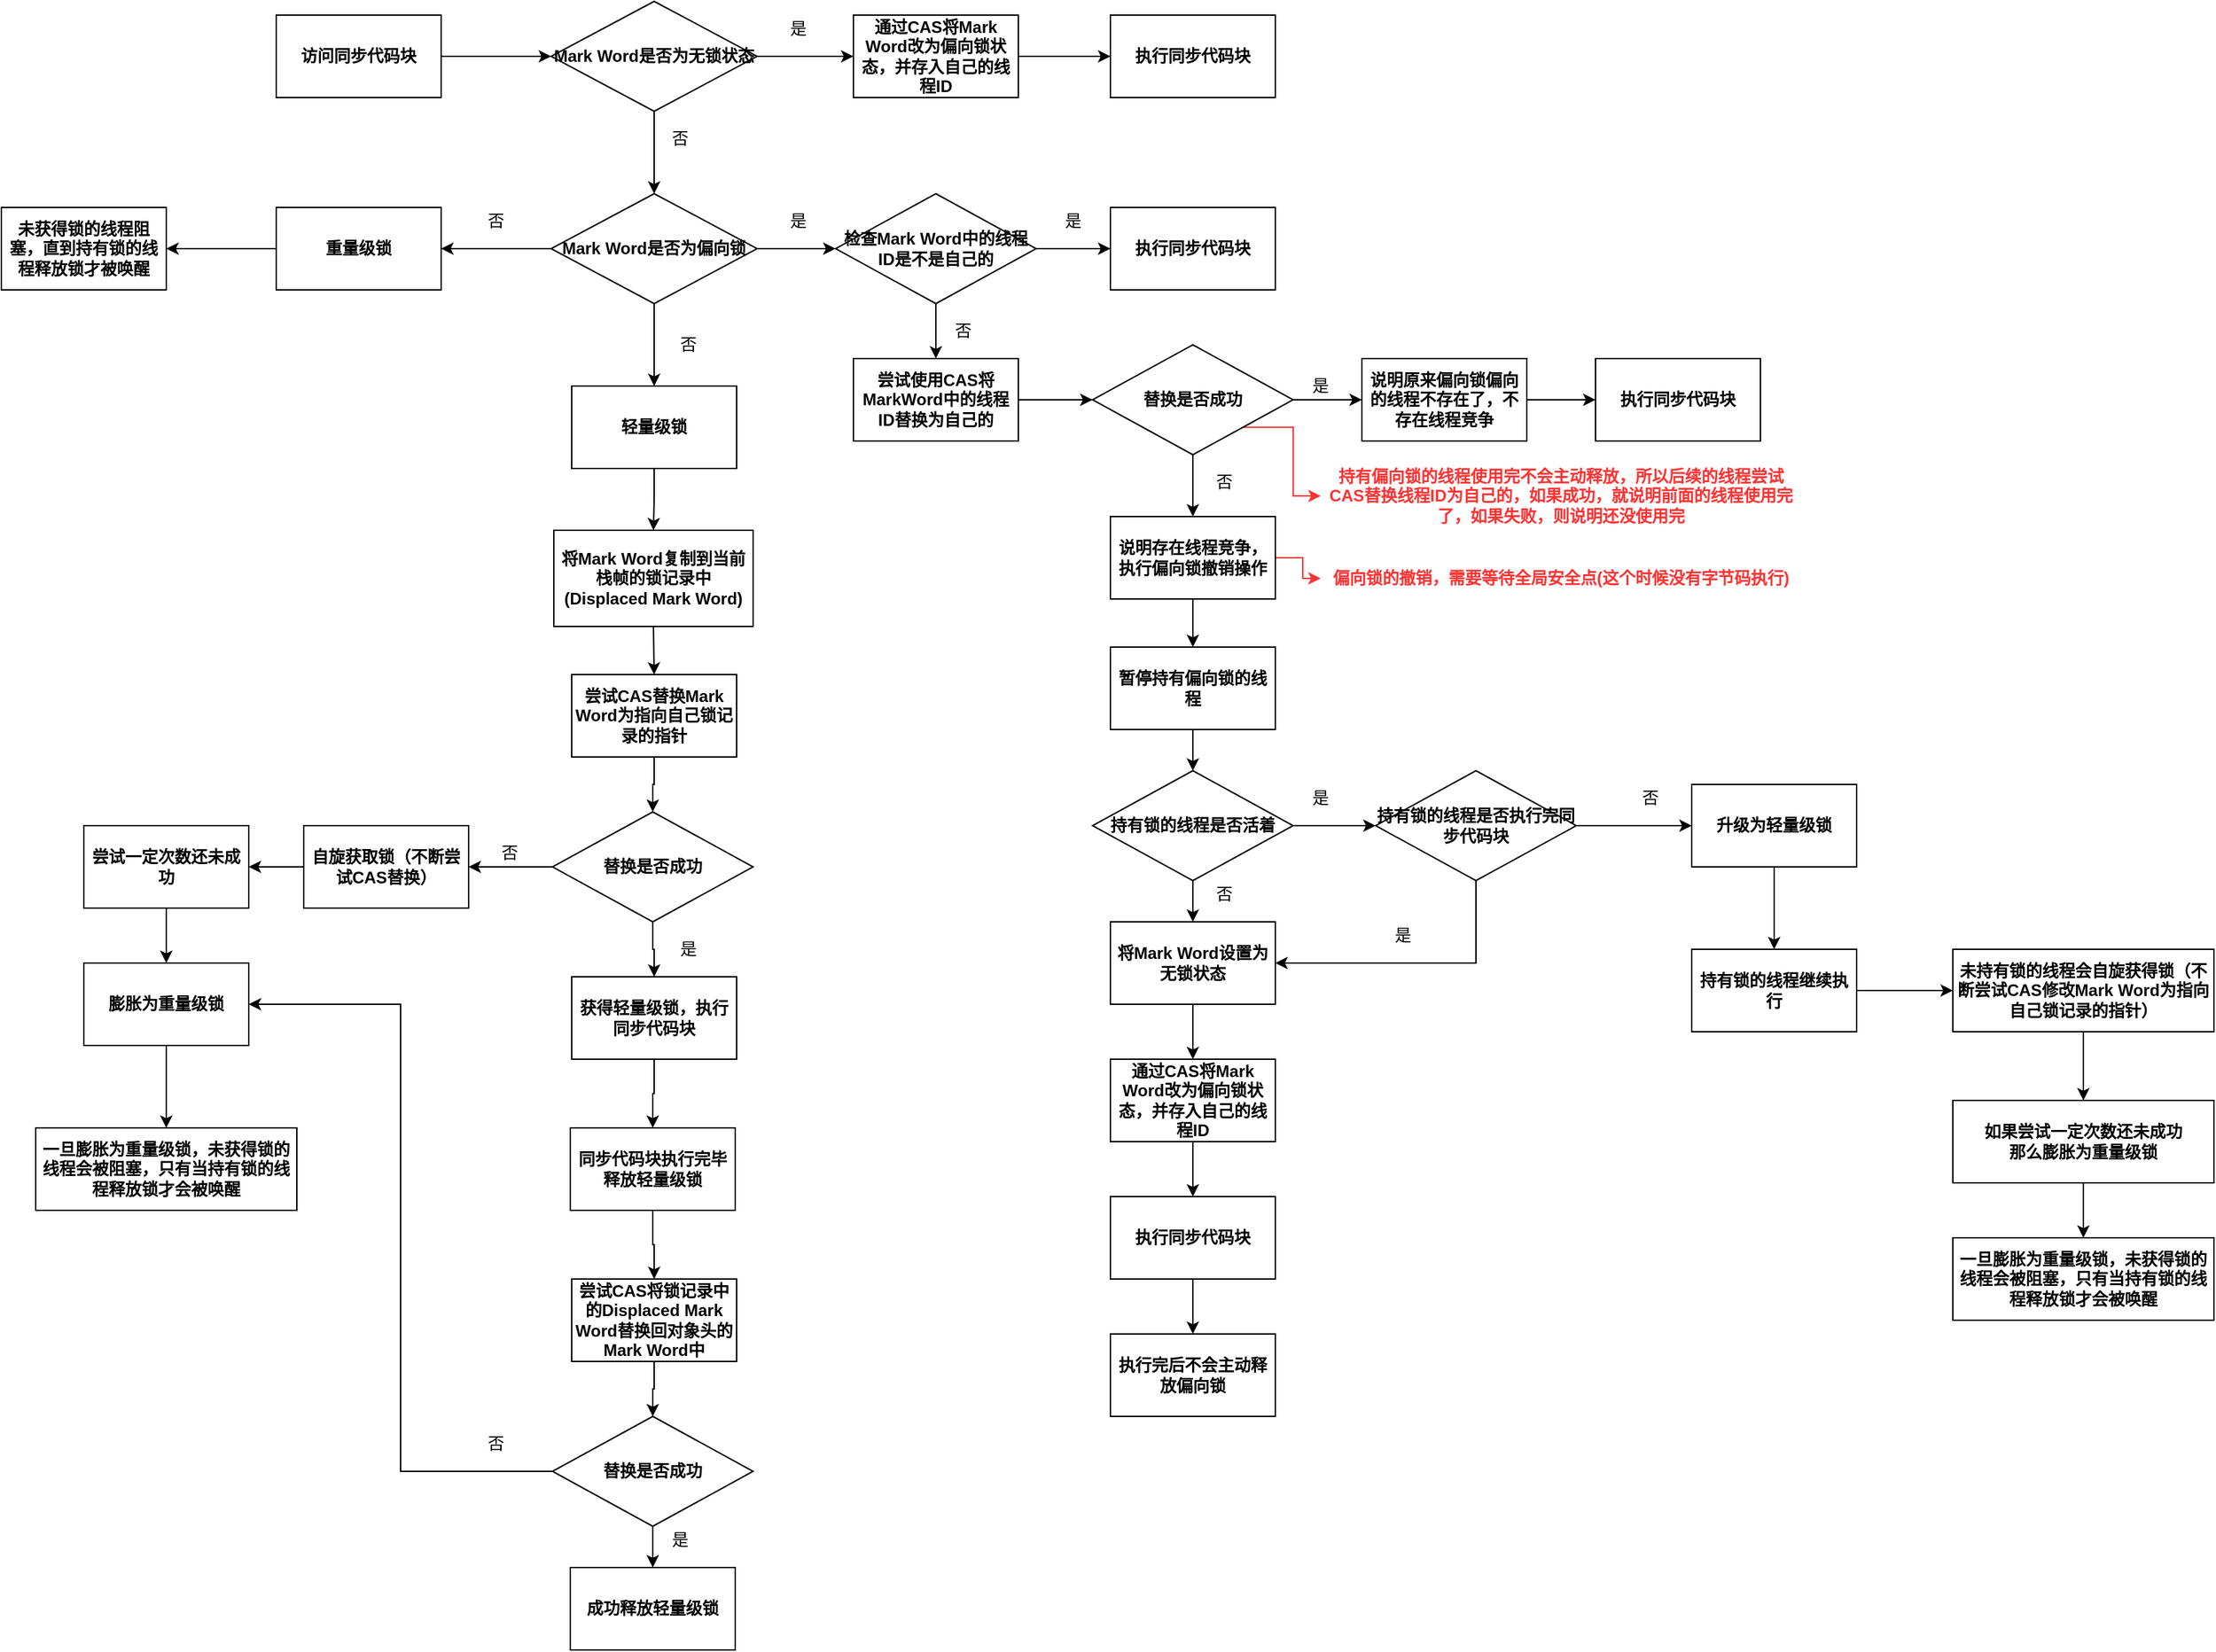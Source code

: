 <mxfile version="15.2.7" type="device"><diagram id="0ZeXItAKkD2NkoAFuf6h" name="第 1 页"><mxGraphModel dx="2534" dy="987" grid="1" gridSize="10" guides="1" tooltips="1" connect="1" arrows="1" fold="1" page="1" pageScale="1" pageWidth="827" pageHeight="1169" math="0" shadow="0"><root><mxCell id="0"/><mxCell id="1" parent="0"/><mxCell id="7jMEg_O7wN29GLx_r5PD-11" style="edgeStyle=orthogonalEdgeStyle;rounded=0;orthogonalLoop=1;jettySize=auto;html=1;exitX=1;exitY=0.5;exitDx=0;exitDy=0;entryX=0;entryY=0.5;entryDx=0;entryDy=0;" parent="1" source="7jMEg_O7wN29GLx_r5PD-8" target="7jMEg_O7wN29GLx_r5PD-10" edge="1"><mxGeometry relative="1" as="geometry"/></mxCell><mxCell id="7jMEg_O7wN29GLx_r5PD-8" value="&lt;b&gt;访问同步代码块&lt;/b&gt;" style="rounded=0;whiteSpace=wrap;html=1;" parent="1" vertex="1"><mxGeometry x="100" y="160" width="120" height="60" as="geometry"/></mxCell><mxCell id="7jMEg_O7wN29GLx_r5PD-13" style="edgeStyle=orthogonalEdgeStyle;rounded=0;orthogonalLoop=1;jettySize=auto;html=1;exitX=1;exitY=0.5;exitDx=0;exitDy=0;" parent="1" source="7jMEg_O7wN29GLx_r5PD-10" edge="1"><mxGeometry relative="1" as="geometry"><mxPoint x="520" y="190" as="targetPoint"/></mxGeometry></mxCell><mxCell id="7jMEg_O7wN29GLx_r5PD-18" style="edgeStyle=orthogonalEdgeStyle;rounded=0;orthogonalLoop=1;jettySize=auto;html=1;exitX=0.5;exitY=1;exitDx=0;exitDy=0;" parent="1" source="7jMEg_O7wN29GLx_r5PD-10" edge="1"><mxGeometry relative="1" as="geometry"><mxPoint x="375" y="290" as="targetPoint"/></mxGeometry></mxCell><mxCell id="7jMEg_O7wN29GLx_r5PD-10" value="&lt;span&gt;&lt;b&gt;Mark Word是否为无锁状态&lt;/b&gt;&lt;/span&gt;" style="rhombus;whiteSpace=wrap;html=1;" parent="1" vertex="1"><mxGeometry x="300" y="150" width="150" height="80" as="geometry"/></mxCell><mxCell id="7jMEg_O7wN29GLx_r5PD-17" style="edgeStyle=orthogonalEdgeStyle;rounded=0;orthogonalLoop=1;jettySize=auto;html=1;exitX=1;exitY=0.5;exitDx=0;exitDy=0;entryX=0;entryY=0.5;entryDx=0;entryDy=0;" parent="1" source="7jMEg_O7wN29GLx_r5PD-14" target="7jMEg_O7wN29GLx_r5PD-16" edge="1"><mxGeometry relative="1" as="geometry"/></mxCell><mxCell id="7jMEg_O7wN29GLx_r5PD-14" value="&lt;b&gt;通过CAS将Mark Word改为偏向锁状态，并存入自己的线程ID&lt;/b&gt;" style="rounded=0;whiteSpace=wrap;html=1;" parent="1" vertex="1"><mxGeometry x="520" y="160" width="120" height="60" as="geometry"/></mxCell><mxCell id="7jMEg_O7wN29GLx_r5PD-15" value="是" style="text;html=1;strokeColor=none;fillColor=none;align=center;verticalAlign=middle;whiteSpace=wrap;rounded=0;" parent="1" vertex="1"><mxGeometry x="460" y="160" width="40" height="20" as="geometry"/></mxCell><mxCell id="7jMEg_O7wN29GLx_r5PD-16" value="&lt;b&gt;执行同步代码块&lt;/b&gt;" style="rounded=0;whiteSpace=wrap;html=1;" parent="1" vertex="1"><mxGeometry x="707" y="160" width="120" height="60" as="geometry"/></mxCell><mxCell id="7jMEg_O7wN29GLx_r5PD-19" value="否" style="text;html=1;strokeColor=none;fillColor=none;align=center;verticalAlign=middle;whiteSpace=wrap;rounded=0;" parent="1" vertex="1"><mxGeometry x="374" y="240" width="40" height="20" as="geometry"/></mxCell><mxCell id="7jMEg_O7wN29GLx_r5PD-24" style="edgeStyle=orthogonalEdgeStyle;rounded=0;orthogonalLoop=1;jettySize=auto;html=1;exitX=1;exitY=0.5;exitDx=0;exitDy=0;entryX=0;entryY=0.5;entryDx=0;entryDy=0;" parent="1" source="7jMEg_O7wN29GLx_r5PD-21" target="7jMEg_O7wN29GLx_r5PD-23" edge="1"><mxGeometry relative="1" as="geometry"/></mxCell><mxCell id="VusAPahNyDJrNyX6By0V-2" style="edgeStyle=orthogonalEdgeStyle;rounded=0;orthogonalLoop=1;jettySize=auto;html=1;exitX=0.5;exitY=1;exitDx=0;exitDy=0;" parent="1" source="7jMEg_O7wN29GLx_r5PD-21" edge="1"><mxGeometry relative="1" as="geometry"><mxPoint x="375" y="430" as="targetPoint"/></mxGeometry></mxCell><mxCell id="VusAPahNyDJrNyX6By0V-5" style="edgeStyle=orthogonalEdgeStyle;rounded=0;orthogonalLoop=1;jettySize=auto;html=1;exitX=0;exitY=0.5;exitDx=0;exitDy=0;entryX=1;entryY=0.5;entryDx=0;entryDy=0;" parent="1" source="7jMEg_O7wN29GLx_r5PD-21" target="VusAPahNyDJrNyX6By0V-4" edge="1"><mxGeometry relative="1" as="geometry"/></mxCell><mxCell id="7jMEg_O7wN29GLx_r5PD-21" value="&lt;span&gt;&lt;b&gt;Mark Word是否为偏向锁&lt;/b&gt;&lt;/span&gt;" style="rhombus;whiteSpace=wrap;html=1;" parent="1" vertex="1"><mxGeometry x="300" y="290" width="150" height="80" as="geometry"/></mxCell><mxCell id="7jMEg_O7wN29GLx_r5PD-27" style="edgeStyle=orthogonalEdgeStyle;rounded=0;orthogonalLoop=1;jettySize=auto;html=1;exitX=1;exitY=0.5;exitDx=0;exitDy=0;entryX=0;entryY=0.5;entryDx=0;entryDy=0;" parent="1" source="7jMEg_O7wN29GLx_r5PD-23" target="7jMEg_O7wN29GLx_r5PD-26" edge="1"><mxGeometry relative="1" as="geometry"/></mxCell><mxCell id="7jMEg_O7wN29GLx_r5PD-30" style="edgeStyle=orthogonalEdgeStyle;rounded=0;orthogonalLoop=1;jettySize=auto;html=1;exitX=0.5;exitY=1;exitDx=0;exitDy=0;entryX=0.5;entryY=0;entryDx=0;entryDy=0;" parent="1" source="7jMEg_O7wN29GLx_r5PD-23" target="7jMEg_O7wN29GLx_r5PD-29" edge="1"><mxGeometry relative="1" as="geometry"/></mxCell><mxCell id="7jMEg_O7wN29GLx_r5PD-23" value="&lt;b&gt;检查Mark Word中的线程ID是不是自己的&lt;/b&gt;" style="rhombus;whiteSpace=wrap;html=1;" parent="1" vertex="1"><mxGeometry x="507" y="290" width="146" height="80" as="geometry"/></mxCell><mxCell id="7jMEg_O7wN29GLx_r5PD-25" value="是" style="text;html=1;strokeColor=none;fillColor=none;align=center;verticalAlign=middle;whiteSpace=wrap;rounded=0;" parent="1" vertex="1"><mxGeometry x="460" y="300" width="40" height="20" as="geometry"/></mxCell><mxCell id="7jMEg_O7wN29GLx_r5PD-26" value="&lt;b&gt;执行同步代码块&lt;/b&gt;" style="rounded=0;whiteSpace=wrap;html=1;" parent="1" vertex="1"><mxGeometry x="707" y="300" width="120" height="60" as="geometry"/></mxCell><mxCell id="7jMEg_O7wN29GLx_r5PD-28" value="是" style="text;html=1;strokeColor=none;fillColor=none;align=center;verticalAlign=middle;whiteSpace=wrap;rounded=0;" parent="1" vertex="1"><mxGeometry x="660" y="300" width="40" height="20" as="geometry"/></mxCell><mxCell id="7jMEg_O7wN29GLx_r5PD-32" style="edgeStyle=orthogonalEdgeStyle;rounded=0;orthogonalLoop=1;jettySize=auto;html=1;exitX=1;exitY=0.5;exitDx=0;exitDy=0;entryX=0;entryY=0.5;entryDx=0;entryDy=0;" parent="1" source="7jMEg_O7wN29GLx_r5PD-29" target="7jMEg_O7wN29GLx_r5PD-31" edge="1"><mxGeometry relative="1" as="geometry"/></mxCell><mxCell id="7jMEg_O7wN29GLx_r5PD-29" value="&lt;b&gt;尝试使用CAS将MarkWord中的线程ID替换为自己的&lt;/b&gt;" style="rounded=0;whiteSpace=wrap;html=1;" parent="1" vertex="1"><mxGeometry x="520" y="410" width="120" height="60" as="geometry"/></mxCell><mxCell id="7jMEg_O7wN29GLx_r5PD-34" style="edgeStyle=orthogonalEdgeStyle;rounded=0;orthogonalLoop=1;jettySize=auto;html=1;exitX=1;exitY=0.5;exitDx=0;exitDy=0;entryX=0;entryY=0.5;entryDx=0;entryDy=0;" parent="1" source="7jMEg_O7wN29GLx_r5PD-31" target="7jMEg_O7wN29GLx_r5PD-33" edge="1"><mxGeometry relative="1" as="geometry"/></mxCell><mxCell id="7jMEg_O7wN29GLx_r5PD-45" style="edgeStyle=orthogonalEdgeStyle;rounded=0;orthogonalLoop=1;jettySize=auto;html=1;exitX=0.5;exitY=1;exitDx=0;exitDy=0;entryX=0.5;entryY=0;entryDx=0;entryDy=0;" parent="1" source="7jMEg_O7wN29GLx_r5PD-31" target="7jMEg_O7wN29GLx_r5PD-43" edge="1"><mxGeometry relative="1" as="geometry"/></mxCell><mxCell id="7jMEg_O7wN29GLx_r5PD-57" style="edgeStyle=orthogonalEdgeStyle;rounded=0;orthogonalLoop=1;jettySize=auto;html=1;exitX=1;exitY=1;exitDx=0;exitDy=0;entryX=0;entryY=0.5;entryDx=0;entryDy=0;strokeColor=#FF3333;" parent="1" source="7jMEg_O7wN29GLx_r5PD-31" target="7jMEg_O7wN29GLx_r5PD-46" edge="1"><mxGeometry relative="1" as="geometry"><Array as="points"><mxPoint x="840" y="460"/><mxPoint x="840" y="510"/></Array></mxGeometry></mxCell><mxCell id="7jMEg_O7wN29GLx_r5PD-31" value="&lt;b&gt;替换是否成功&lt;/b&gt;" style="rhombus;whiteSpace=wrap;html=1;" parent="1" vertex="1"><mxGeometry x="694" y="400" width="146" height="80" as="geometry"/></mxCell><mxCell id="7jMEg_O7wN29GLx_r5PD-42" style="edgeStyle=orthogonalEdgeStyle;rounded=0;orthogonalLoop=1;jettySize=auto;html=1;exitX=1;exitY=0.5;exitDx=0;exitDy=0;entryX=0;entryY=0.5;entryDx=0;entryDy=0;" parent="1" source="7jMEg_O7wN29GLx_r5PD-33" target="7jMEg_O7wN29GLx_r5PD-41" edge="1"><mxGeometry relative="1" as="geometry"/></mxCell><mxCell id="7jMEg_O7wN29GLx_r5PD-33" value="&lt;b&gt;说明原来偏向锁偏向的线程不存在了，不存在线程竞争&lt;/b&gt;" style="rounded=0;whiteSpace=wrap;html=1;" parent="1" vertex="1"><mxGeometry x="890" y="410" width="120" height="60" as="geometry"/></mxCell><mxCell id="7jMEg_O7wN29GLx_r5PD-35" value="是" style="text;html=1;strokeColor=none;fillColor=none;align=center;verticalAlign=middle;whiteSpace=wrap;rounded=0;" parent="1" vertex="1"><mxGeometry x="840" y="420" width="40" height="20" as="geometry"/></mxCell><mxCell id="7jMEg_O7wN29GLx_r5PD-38" value="否" style="text;html=1;strokeColor=none;fillColor=none;align=center;verticalAlign=middle;whiteSpace=wrap;rounded=0;" parent="1" vertex="1"><mxGeometry x="580" y="380" width="40" height="20" as="geometry"/></mxCell><mxCell id="7jMEg_O7wN29GLx_r5PD-41" value="&lt;b&gt;执行同步代码块&lt;/b&gt;" style="rounded=0;whiteSpace=wrap;html=1;" parent="1" vertex="1"><mxGeometry x="1060" y="410" width="120" height="60" as="geometry"/></mxCell><mxCell id="7jMEg_O7wN29GLx_r5PD-50" style="edgeStyle=orthogonalEdgeStyle;rounded=0;orthogonalLoop=1;jettySize=auto;html=1;exitX=0.5;exitY=1;exitDx=0;exitDy=0;entryX=0.5;entryY=0;entryDx=0;entryDy=0;strokeColor=#000000;" parent="1" source="7jMEg_O7wN29GLx_r5PD-43" target="7jMEg_O7wN29GLx_r5PD-48" edge="1"><mxGeometry relative="1" as="geometry"/></mxCell><mxCell id="7jMEg_O7wN29GLx_r5PD-56" style="edgeStyle=orthogonalEdgeStyle;rounded=0;orthogonalLoop=1;jettySize=auto;html=1;exitX=1;exitY=0.5;exitDx=0;exitDy=0;strokeColor=#FF3333;" parent="1" source="7jMEg_O7wN29GLx_r5PD-43" target="7jMEg_O7wN29GLx_r5PD-55" edge="1"><mxGeometry relative="1" as="geometry"/></mxCell><mxCell id="7jMEg_O7wN29GLx_r5PD-43" value="&lt;b&gt;说明存在线程竞争，执行偏向锁撤销操作&lt;/b&gt;" style="rounded=0;whiteSpace=wrap;html=1;" parent="1" vertex="1"><mxGeometry x="707" y="525" width="120" height="60" as="geometry"/></mxCell><mxCell id="7jMEg_O7wN29GLx_r5PD-44" value="否" style="text;html=1;strokeColor=none;fillColor=none;align=center;verticalAlign=middle;whiteSpace=wrap;rounded=0;" parent="1" vertex="1"><mxGeometry x="770" y="490" width="40" height="20" as="geometry"/></mxCell><mxCell id="7jMEg_O7wN29GLx_r5PD-46" value="&lt;b&gt;&lt;font color=&quot;#ff3333&quot;&gt;持有偏向锁的线程使用完不会主动释放，所以后续的线程尝试CAS替换线程ID为自己的，如果成功，就说明前面的线程使用完了，如果失败，则说明还没使用完&lt;/font&gt;&lt;/b&gt;" style="text;html=1;strokeColor=none;fillColor=none;align=center;verticalAlign=middle;whiteSpace=wrap;rounded=0;" parent="1" vertex="1"><mxGeometry x="860" y="500" width="350" height="20" as="geometry"/></mxCell><mxCell id="7jMEg_O7wN29GLx_r5PD-51" style="edgeStyle=orthogonalEdgeStyle;rounded=0;orthogonalLoop=1;jettySize=auto;html=1;exitX=0.5;exitY=1;exitDx=0;exitDy=0;entryX=0.5;entryY=0;entryDx=0;entryDy=0;strokeColor=#000000;" parent="1" source="7jMEg_O7wN29GLx_r5PD-48" target="7jMEg_O7wN29GLx_r5PD-49" edge="1"><mxGeometry relative="1" as="geometry"/></mxCell><mxCell id="7jMEg_O7wN29GLx_r5PD-48" value="&lt;b&gt;暂停持有偏向锁的线程&lt;/b&gt;" style="rounded=0;whiteSpace=wrap;html=1;" parent="1" vertex="1"><mxGeometry x="707" y="620" width="120" height="60" as="geometry"/></mxCell><mxCell id="7jMEg_O7wN29GLx_r5PD-53" style="edgeStyle=orthogonalEdgeStyle;rounded=0;orthogonalLoop=1;jettySize=auto;html=1;exitX=0.5;exitY=1;exitDx=0;exitDy=0;entryX=0.5;entryY=0;entryDx=0;entryDy=0;strokeColor=#000000;" parent="1" source="7jMEg_O7wN29GLx_r5PD-49" target="7jMEg_O7wN29GLx_r5PD-52" edge="1"><mxGeometry relative="1" as="geometry"/></mxCell><mxCell id="7jMEg_O7wN29GLx_r5PD-66" style="edgeStyle=orthogonalEdgeStyle;rounded=0;orthogonalLoop=1;jettySize=auto;html=1;exitX=1;exitY=0.5;exitDx=0;exitDy=0;entryX=0;entryY=0.5;entryDx=0;entryDy=0;strokeColor=#000000;" parent="1" source="7jMEg_O7wN29GLx_r5PD-49" target="7jMEg_O7wN29GLx_r5PD-65" edge="1"><mxGeometry relative="1" as="geometry"/></mxCell><mxCell id="7jMEg_O7wN29GLx_r5PD-49" value="&lt;b&gt;持有锁的线程是否活着&lt;/b&gt;" style="rhombus;whiteSpace=wrap;html=1;" parent="1" vertex="1"><mxGeometry x="694" y="710" width="146" height="80" as="geometry"/></mxCell><mxCell id="7jMEg_O7wN29GLx_r5PD-62" style="edgeStyle=orthogonalEdgeStyle;rounded=0;orthogonalLoop=1;jettySize=auto;html=1;exitX=0.5;exitY=1;exitDx=0;exitDy=0;entryX=0.5;entryY=0;entryDx=0;entryDy=0;strokeColor=#000000;" parent="1" source="7jMEg_O7wN29GLx_r5PD-52" target="7jMEg_O7wN29GLx_r5PD-60" edge="1"><mxGeometry relative="1" as="geometry"/></mxCell><mxCell id="7jMEg_O7wN29GLx_r5PD-52" value="&lt;b&gt;将Mark Word设置为无锁状态&lt;/b&gt;" style="rounded=0;whiteSpace=wrap;html=1;" parent="1" vertex="1"><mxGeometry x="707" y="820" width="120" height="60" as="geometry"/></mxCell><mxCell id="7jMEg_O7wN29GLx_r5PD-55" value="&lt;b&gt;&lt;font color=&quot;#ff3333&quot;&gt;偏向锁的撤销，需要等待全局安全点(这个时候没有字节码执行)&lt;/font&gt;&lt;/b&gt;" style="text;html=1;strokeColor=none;fillColor=none;align=center;verticalAlign=middle;whiteSpace=wrap;rounded=0;" parent="1" vertex="1"><mxGeometry x="860" y="560" width="350" height="20" as="geometry"/></mxCell><mxCell id="7jMEg_O7wN29GLx_r5PD-58" value="否" style="text;html=1;strokeColor=none;fillColor=none;align=center;verticalAlign=middle;whiteSpace=wrap;rounded=0;" parent="1" vertex="1"><mxGeometry x="770" y="790" width="40" height="20" as="geometry"/></mxCell><mxCell id="7jMEg_O7wN29GLx_r5PD-63" style="edgeStyle=orthogonalEdgeStyle;rounded=0;orthogonalLoop=1;jettySize=auto;html=1;exitX=0.5;exitY=1;exitDx=0;exitDy=0;entryX=0.5;entryY=0;entryDx=0;entryDy=0;strokeColor=#000000;" parent="1" source="7jMEg_O7wN29GLx_r5PD-60" target="7jMEg_O7wN29GLx_r5PD-61" edge="1"><mxGeometry relative="1" as="geometry"/></mxCell><mxCell id="7jMEg_O7wN29GLx_r5PD-60" value="&lt;b&gt;通过CAS将Mark Word改为偏向锁状态，并存入自己的线程ID&lt;/b&gt;" style="rounded=0;whiteSpace=wrap;html=1;" parent="1" vertex="1"><mxGeometry x="707" y="920" width="120" height="60" as="geometry"/></mxCell><mxCell id="7vttbdLos84zV4KDIaGd-19" style="edgeStyle=orthogonalEdgeStyle;rounded=0;orthogonalLoop=1;jettySize=auto;html=1;exitX=0.5;exitY=1;exitDx=0;exitDy=0;entryX=0.5;entryY=0;entryDx=0;entryDy=0;" edge="1" parent="1" source="7jMEg_O7wN29GLx_r5PD-61" target="7vttbdLos84zV4KDIaGd-18"><mxGeometry relative="1" as="geometry"/></mxCell><mxCell id="7jMEg_O7wN29GLx_r5PD-61" value="&lt;b&gt;执行同步代码块&lt;/b&gt;" style="rounded=0;whiteSpace=wrap;html=1;" parent="1" vertex="1"><mxGeometry x="707" y="1020" width="120" height="60" as="geometry"/></mxCell><mxCell id="7jMEg_O7wN29GLx_r5PD-67" style="edgeStyle=orthogonalEdgeStyle;rounded=0;orthogonalLoop=1;jettySize=auto;html=1;exitX=0.5;exitY=1;exitDx=0;exitDy=0;entryX=1;entryY=0.5;entryDx=0;entryDy=0;strokeColor=#000000;" parent="1" source="7jMEg_O7wN29GLx_r5PD-65" target="7jMEg_O7wN29GLx_r5PD-52" edge="1"><mxGeometry relative="1" as="geometry"/></mxCell><mxCell id="7jMEg_O7wN29GLx_r5PD-72" style="edgeStyle=orthogonalEdgeStyle;rounded=0;orthogonalLoop=1;jettySize=auto;html=1;exitX=1;exitY=0.5;exitDx=0;exitDy=0;entryX=0;entryY=0.5;entryDx=0;entryDy=0;strokeColor=#000000;" parent="1" source="7jMEg_O7wN29GLx_r5PD-65" target="7jMEg_O7wN29GLx_r5PD-71" edge="1"><mxGeometry relative="1" as="geometry"/></mxCell><mxCell id="7jMEg_O7wN29GLx_r5PD-65" value="&lt;b&gt;持有锁的线程是否执行完同步代码块&lt;/b&gt;" style="rhombus;whiteSpace=wrap;html=1;" parent="1" vertex="1"><mxGeometry x="900" y="710" width="146" height="80" as="geometry"/></mxCell><mxCell id="7jMEg_O7wN29GLx_r5PD-68" value="否" style="text;html=1;strokeColor=none;fillColor=none;align=center;verticalAlign=middle;whiteSpace=wrap;rounded=0;" parent="1" vertex="1"><mxGeometry x="1080" y="720" width="40" height="20" as="geometry"/></mxCell><mxCell id="7jMEg_O7wN29GLx_r5PD-69" value="是" style="text;html=1;strokeColor=none;fillColor=none;align=center;verticalAlign=middle;whiteSpace=wrap;rounded=0;" parent="1" vertex="1"><mxGeometry x="840" y="720" width="40" height="20" as="geometry"/></mxCell><mxCell id="7jMEg_O7wN29GLx_r5PD-70" value="是" style="text;html=1;strokeColor=none;fillColor=none;align=center;verticalAlign=middle;whiteSpace=wrap;rounded=0;" parent="1" vertex="1"><mxGeometry x="900" y="820" width="40" height="20" as="geometry"/></mxCell><mxCell id="Dus_BN5fUEt9hyADEsPl-12" style="edgeStyle=orthogonalEdgeStyle;rounded=0;orthogonalLoop=1;jettySize=auto;html=1;exitX=0.5;exitY=1;exitDx=0;exitDy=0;entryX=0.5;entryY=0;entryDx=0;entryDy=0;" parent="1" source="7jMEg_O7wN29GLx_r5PD-71" target="Dus_BN5fUEt9hyADEsPl-10" edge="1"><mxGeometry relative="1" as="geometry"/></mxCell><mxCell id="7jMEg_O7wN29GLx_r5PD-71" value="&lt;b&gt;升级为轻量级锁&lt;/b&gt;" style="rounded=0;whiteSpace=wrap;html=1;" parent="1" vertex="1"><mxGeometry x="1130" y="720" width="120" height="60" as="geometry"/></mxCell><mxCell id="Dus_BN5fUEt9hyADEsPl-13" style="edgeStyle=orthogonalEdgeStyle;rounded=0;orthogonalLoop=1;jettySize=auto;html=1;exitX=1;exitY=0.5;exitDx=0;exitDy=0;entryX=0;entryY=0.5;entryDx=0;entryDy=0;" parent="1" source="Dus_BN5fUEt9hyADEsPl-10" target="Dus_BN5fUEt9hyADEsPl-11" edge="1"><mxGeometry relative="1" as="geometry"/></mxCell><mxCell id="Dus_BN5fUEt9hyADEsPl-10" value="&lt;b&gt;持有锁的线程继续执行&lt;/b&gt;" style="rounded=0;whiteSpace=wrap;html=1;" parent="1" vertex="1"><mxGeometry x="1130" y="840" width="120" height="60" as="geometry"/></mxCell><mxCell id="Dus_BN5fUEt9hyADEsPl-15" style="edgeStyle=orthogonalEdgeStyle;rounded=0;orthogonalLoop=1;jettySize=auto;html=1;exitX=0.5;exitY=1;exitDx=0;exitDy=0;entryX=0.5;entryY=0;entryDx=0;entryDy=0;" parent="1" source="Dus_BN5fUEt9hyADEsPl-11" target="Dus_BN5fUEt9hyADEsPl-14" edge="1"><mxGeometry relative="1" as="geometry"/></mxCell><mxCell id="Dus_BN5fUEt9hyADEsPl-11" value="&lt;b&gt;未持有锁的线程会自旋获得锁（不断尝试CAS修改Mark Word为指向自己锁记录的指针）&lt;/b&gt;" style="rounded=0;whiteSpace=wrap;html=1;" parent="1" vertex="1"><mxGeometry x="1320" y="840" width="190" height="60" as="geometry"/></mxCell><mxCell id="Dus_BN5fUEt9hyADEsPl-17" style="edgeStyle=orthogonalEdgeStyle;rounded=0;orthogonalLoop=1;jettySize=auto;html=1;exitX=0.5;exitY=1;exitDx=0;exitDy=0;entryX=0.5;entryY=0;entryDx=0;entryDy=0;" parent="1" source="Dus_BN5fUEt9hyADEsPl-14" target="Dus_BN5fUEt9hyADEsPl-16" edge="1"><mxGeometry relative="1" as="geometry"/></mxCell><mxCell id="Dus_BN5fUEt9hyADEsPl-14" value="&lt;b&gt;如果尝试一定次数还未成功&lt;br&gt;那么膨胀为重量级锁&lt;/b&gt;" style="rounded=0;whiteSpace=wrap;html=1;" parent="1" vertex="1"><mxGeometry x="1320" y="950" width="190" height="60" as="geometry"/></mxCell><mxCell id="Dus_BN5fUEt9hyADEsPl-16" value="&lt;b&gt;一旦膨胀为重量级锁，未获得锁的线程会被阻塞，只有当持有锁的线程释放锁才会被唤醒&lt;/b&gt;" style="rounded=0;whiteSpace=wrap;html=1;" parent="1" vertex="1"><mxGeometry x="1320" y="1050" width="190" height="60" as="geometry"/></mxCell><mxCell id="VusAPahNyDJrNyX6By0V-12" style="edgeStyle=orthogonalEdgeStyle;rounded=0;orthogonalLoop=1;jettySize=auto;html=1;exitX=0.5;exitY=1;exitDx=0;exitDy=0;entryX=0.5;entryY=0;entryDx=0;entryDy=0;" parent="1" source="VusAPahNyDJrNyX6By0V-3" target="VusAPahNyDJrNyX6By0V-10" edge="1"><mxGeometry relative="1" as="geometry"/></mxCell><mxCell id="VusAPahNyDJrNyX6By0V-3" value="&lt;b&gt;轻量级锁&lt;/b&gt;" style="rounded=0;whiteSpace=wrap;html=1;" parent="1" vertex="1"><mxGeometry x="315" y="430" width="120" height="60" as="geometry"/></mxCell><mxCell id="VusAPahNyDJrNyX6By0V-7" style="edgeStyle=orthogonalEdgeStyle;rounded=0;orthogonalLoop=1;jettySize=auto;html=1;exitX=0;exitY=0.5;exitDx=0;exitDy=0;" parent="1" source="VusAPahNyDJrNyX6By0V-4" target="VusAPahNyDJrNyX6By0V-6" edge="1"><mxGeometry relative="1" as="geometry"/></mxCell><mxCell id="VusAPahNyDJrNyX6By0V-4" value="&lt;b&gt;重量级锁&lt;/b&gt;" style="rounded=0;whiteSpace=wrap;html=1;" parent="1" vertex="1"><mxGeometry x="100" y="300" width="120" height="60" as="geometry"/></mxCell><mxCell id="VusAPahNyDJrNyX6By0V-6" value="&lt;b&gt;未获得锁的线程阻塞，直到持有锁的线程释放锁才被唤醒&lt;/b&gt;" style="rounded=0;whiteSpace=wrap;html=1;" parent="1" vertex="1"><mxGeometry x="-100" y="300" width="120" height="60" as="geometry"/></mxCell><mxCell id="VusAPahNyDJrNyX6By0V-8" value="否" style="text;html=1;strokeColor=none;fillColor=none;align=center;verticalAlign=middle;whiteSpace=wrap;rounded=0;" parent="1" vertex="1"><mxGeometry x="380" y="390" width="40" height="20" as="geometry"/></mxCell><mxCell id="VusAPahNyDJrNyX6By0V-9" value="否" style="text;html=1;strokeColor=none;fillColor=none;align=center;verticalAlign=middle;whiteSpace=wrap;rounded=0;" parent="1" vertex="1"><mxGeometry x="240" y="300" width="40" height="20" as="geometry"/></mxCell><mxCell id="VusAPahNyDJrNyX6By0V-13" style="edgeStyle=orthogonalEdgeStyle;rounded=0;orthogonalLoop=1;jettySize=auto;html=1;exitX=0.5;exitY=1;exitDx=0;exitDy=0;entryX=0.5;entryY=0;entryDx=0;entryDy=0;" parent="1" source="VusAPahNyDJrNyX6By0V-10" target="VusAPahNyDJrNyX6By0V-11" edge="1"><mxGeometry relative="1" as="geometry"/></mxCell><mxCell id="VusAPahNyDJrNyX6By0V-10" value="&lt;b&gt;将Mark Word复制到当前栈帧的锁记录中&lt;br&gt;(Displaced Mark Word)&lt;br&gt;&lt;/b&gt;" style="rounded=0;whiteSpace=wrap;html=1;" parent="1" vertex="1"><mxGeometry x="302" y="535" width="145" height="70" as="geometry"/></mxCell><mxCell id="VusAPahNyDJrNyX6By0V-15" style="edgeStyle=orthogonalEdgeStyle;rounded=0;orthogonalLoop=1;jettySize=auto;html=1;exitX=0.5;exitY=1;exitDx=0;exitDy=0;entryX=0.5;entryY=0;entryDx=0;entryDy=0;" parent="1" source="VusAPahNyDJrNyX6By0V-11" target="VusAPahNyDJrNyX6By0V-14" edge="1"><mxGeometry relative="1" as="geometry"/></mxCell><mxCell id="VusAPahNyDJrNyX6By0V-11" value="&lt;b&gt;尝试CAS替换Mark Word为指向自己锁记录的指针&lt;/b&gt;" style="rounded=0;whiteSpace=wrap;html=1;" parent="1" vertex="1"><mxGeometry x="315" y="640" width="120" height="60" as="geometry"/></mxCell><mxCell id="VusAPahNyDJrNyX6By0V-17" style="edgeStyle=orthogonalEdgeStyle;rounded=0;orthogonalLoop=1;jettySize=auto;html=1;exitX=0.5;exitY=1;exitDx=0;exitDy=0;entryX=0.5;entryY=0;entryDx=0;entryDy=0;" parent="1" source="VusAPahNyDJrNyX6By0V-14" target="VusAPahNyDJrNyX6By0V-16" edge="1"><mxGeometry relative="1" as="geometry"/></mxCell><mxCell id="VusAPahNyDJrNyX6By0V-20" style="edgeStyle=orthogonalEdgeStyle;rounded=0;orthogonalLoop=1;jettySize=auto;html=1;exitX=0;exitY=0.5;exitDx=0;exitDy=0;entryX=1;entryY=0.5;entryDx=0;entryDy=0;" parent="1" source="VusAPahNyDJrNyX6By0V-14" target="VusAPahNyDJrNyX6By0V-19" edge="1"><mxGeometry relative="1" as="geometry"/></mxCell><mxCell id="VusAPahNyDJrNyX6By0V-14" value="&lt;b&gt;替换是否成功&lt;/b&gt;" style="rhombus;whiteSpace=wrap;html=1;" parent="1" vertex="1"><mxGeometry x="301" y="740" width="146" height="80" as="geometry"/></mxCell><mxCell id="7vttbdLos84zV4KDIaGd-3" style="edgeStyle=orthogonalEdgeStyle;rounded=0;orthogonalLoop=1;jettySize=auto;html=1;exitX=0.5;exitY=1;exitDx=0;exitDy=0;" edge="1" parent="1" source="VusAPahNyDJrNyX6By0V-16" target="7vttbdLos84zV4KDIaGd-2"><mxGeometry relative="1" as="geometry"/></mxCell><mxCell id="VusAPahNyDJrNyX6By0V-16" value="&lt;b&gt;获得轻量级锁，执行同步代码块&lt;/b&gt;" style="rounded=0;whiteSpace=wrap;html=1;" parent="1" vertex="1"><mxGeometry x="315" y="860" width="120" height="60" as="geometry"/></mxCell><mxCell id="VusAPahNyDJrNyX6By0V-18" value="是" style="text;html=1;strokeColor=none;fillColor=none;align=center;verticalAlign=middle;whiteSpace=wrap;rounded=0;" parent="1" vertex="1"><mxGeometry x="380" y="830" width="40" height="20" as="geometry"/></mxCell><mxCell id="7vttbdLos84zV4KDIaGd-7" style="edgeStyle=orthogonalEdgeStyle;rounded=0;orthogonalLoop=1;jettySize=auto;html=1;exitX=0;exitY=0.5;exitDx=0;exitDy=0;entryX=1;entryY=0.5;entryDx=0;entryDy=0;" edge="1" parent="1" source="VusAPahNyDJrNyX6By0V-19" target="7vttbdLos84zV4KDIaGd-6"><mxGeometry relative="1" as="geometry"/></mxCell><mxCell id="VusAPahNyDJrNyX6By0V-19" value="&lt;b&gt;自旋获取锁（不断尝试CAS替换）&lt;/b&gt;" style="rounded=0;whiteSpace=wrap;html=1;" parent="1" vertex="1"><mxGeometry x="120" y="750" width="120" height="60" as="geometry"/></mxCell><mxCell id="VusAPahNyDJrNyX6By0V-21" value="否" style="text;html=1;strokeColor=none;fillColor=none;align=center;verticalAlign=middle;whiteSpace=wrap;rounded=0;" parent="1" vertex="1"><mxGeometry x="250" y="760" width="40" height="20" as="geometry"/></mxCell><mxCell id="zKir4kuzvL1Oy6J5343L-1" value="&lt;b&gt;一旦膨胀为重量级锁，未获得锁的线程会被阻塞，只有当持有锁的线程释放锁才会被唤醒&lt;/b&gt;" style="rounded=0;whiteSpace=wrap;html=1;" parent="1" vertex="1"><mxGeometry x="-75" y="970" width="190" height="60" as="geometry"/></mxCell><mxCell id="7vttbdLos84zV4KDIaGd-5" style="edgeStyle=orthogonalEdgeStyle;rounded=0;orthogonalLoop=1;jettySize=auto;html=1;exitX=0.5;exitY=1;exitDx=0;exitDy=0;entryX=0.5;entryY=0;entryDx=0;entryDy=0;" edge="1" parent="1" source="7vttbdLos84zV4KDIaGd-2" target="7vttbdLos84zV4KDIaGd-4"><mxGeometry relative="1" as="geometry"/></mxCell><mxCell id="7vttbdLos84zV4KDIaGd-2" value="&lt;b&gt;同步代码块执行完毕&lt;br&gt;释放轻量级锁&lt;br&gt;&lt;/b&gt;" style="rounded=0;whiteSpace=wrap;html=1;" vertex="1" parent="1"><mxGeometry x="314" y="970" width="120" height="60" as="geometry"/></mxCell><mxCell id="7vttbdLos84zV4KDIaGd-14" style="edgeStyle=orthogonalEdgeStyle;rounded=0;orthogonalLoop=1;jettySize=auto;html=1;exitX=0.5;exitY=1;exitDx=0;exitDy=0;entryX=0.5;entryY=0;entryDx=0;entryDy=0;" edge="1" parent="1" source="7vttbdLos84zV4KDIaGd-4" target="7vttbdLos84zV4KDIaGd-11"><mxGeometry relative="1" as="geometry"/></mxCell><mxCell id="7vttbdLos84zV4KDIaGd-4" value="&lt;b&gt;尝试CAS将锁记录中的Displaced Mark Word替换回对象头的Mark Word中&lt;br&gt;&lt;/b&gt;" style="rounded=0;whiteSpace=wrap;html=1;" vertex="1" parent="1"><mxGeometry x="315" y="1080" width="120" height="60" as="geometry"/></mxCell><mxCell id="7vttbdLos84zV4KDIaGd-9" style="edgeStyle=orthogonalEdgeStyle;rounded=0;orthogonalLoop=1;jettySize=auto;html=1;exitX=0.5;exitY=1;exitDx=0;exitDy=0;entryX=0.5;entryY=0;entryDx=0;entryDy=0;" edge="1" parent="1" source="7vttbdLos84zV4KDIaGd-6" target="7vttbdLos84zV4KDIaGd-8"><mxGeometry relative="1" as="geometry"/></mxCell><mxCell id="7vttbdLos84zV4KDIaGd-6" value="&lt;b&gt;尝试一定次数还未成功&lt;/b&gt;" style="rounded=0;whiteSpace=wrap;html=1;" vertex="1" parent="1"><mxGeometry x="-40" y="750" width="120" height="60" as="geometry"/></mxCell><mxCell id="7vttbdLos84zV4KDIaGd-10" style="edgeStyle=orthogonalEdgeStyle;rounded=0;orthogonalLoop=1;jettySize=auto;html=1;exitX=0.5;exitY=1;exitDx=0;exitDy=0;entryX=0.5;entryY=0;entryDx=0;entryDy=0;" edge="1" parent="1" source="7vttbdLos84zV4KDIaGd-8" target="zKir4kuzvL1Oy6J5343L-1"><mxGeometry relative="1" as="geometry"/></mxCell><mxCell id="7vttbdLos84zV4KDIaGd-8" value="&lt;b&gt;膨胀为重量级锁&lt;/b&gt;" style="rounded=0;whiteSpace=wrap;html=1;" vertex="1" parent="1"><mxGeometry x="-40" y="850" width="120" height="60" as="geometry"/></mxCell><mxCell id="7vttbdLos84zV4KDIaGd-12" style="edgeStyle=orthogonalEdgeStyle;rounded=0;orthogonalLoop=1;jettySize=auto;html=1;exitX=0;exitY=0.5;exitDx=0;exitDy=0;entryX=1;entryY=0.5;entryDx=0;entryDy=0;" edge="1" parent="1" source="7vttbdLos84zV4KDIaGd-11" target="7vttbdLos84zV4KDIaGd-8"><mxGeometry relative="1" as="geometry"/></mxCell><mxCell id="7vttbdLos84zV4KDIaGd-16" style="edgeStyle=orthogonalEdgeStyle;rounded=0;orthogonalLoop=1;jettySize=auto;html=1;exitX=0.5;exitY=1;exitDx=0;exitDy=0;entryX=0.5;entryY=0;entryDx=0;entryDy=0;" edge="1" parent="1" source="7vttbdLos84zV4KDIaGd-11" target="7vttbdLos84zV4KDIaGd-15"><mxGeometry relative="1" as="geometry"/></mxCell><mxCell id="7vttbdLos84zV4KDIaGd-11" value="&lt;b&gt;替换是否成功&lt;/b&gt;" style="rhombus;whiteSpace=wrap;html=1;" vertex="1" parent="1"><mxGeometry x="301" y="1180" width="146" height="80" as="geometry"/></mxCell><mxCell id="7vttbdLos84zV4KDIaGd-13" value="否" style="text;html=1;strokeColor=none;fillColor=none;align=center;verticalAlign=middle;whiteSpace=wrap;rounded=0;" vertex="1" parent="1"><mxGeometry x="240" y="1190" width="40" height="20" as="geometry"/></mxCell><mxCell id="7vttbdLos84zV4KDIaGd-15" value="&lt;b&gt;成功释放轻量级锁&lt;br&gt;&lt;/b&gt;" style="rounded=0;whiteSpace=wrap;html=1;" vertex="1" parent="1"><mxGeometry x="314" y="1290" width="120" height="60" as="geometry"/></mxCell><mxCell id="7vttbdLos84zV4KDIaGd-17" value="是" style="text;html=1;strokeColor=none;fillColor=none;align=center;verticalAlign=middle;whiteSpace=wrap;rounded=0;" vertex="1" parent="1"><mxGeometry x="374" y="1260" width="40" height="20" as="geometry"/></mxCell><mxCell id="7vttbdLos84zV4KDIaGd-18" value="&lt;b&gt;执行完后不会主动释放偏向锁&lt;/b&gt;" style="rounded=0;whiteSpace=wrap;html=1;" vertex="1" parent="1"><mxGeometry x="707" y="1120" width="120" height="60" as="geometry"/></mxCell></root></mxGraphModel></diagram></mxfile>